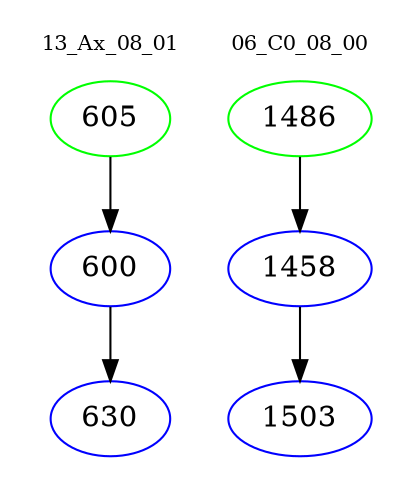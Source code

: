 digraph{
subgraph cluster_0 {
color = white
label = "13_Ax_08_01";
fontsize=10;
T0_605 [label="605", color="green"]
T0_605 -> T0_600 [color="black"]
T0_600 [label="600", color="blue"]
T0_600 -> T0_630 [color="black"]
T0_630 [label="630", color="blue"]
}
subgraph cluster_1 {
color = white
label = "06_C0_08_00";
fontsize=10;
T1_1486 [label="1486", color="green"]
T1_1486 -> T1_1458 [color="black"]
T1_1458 [label="1458", color="blue"]
T1_1458 -> T1_1503 [color="black"]
T1_1503 [label="1503", color="blue"]
}
}

